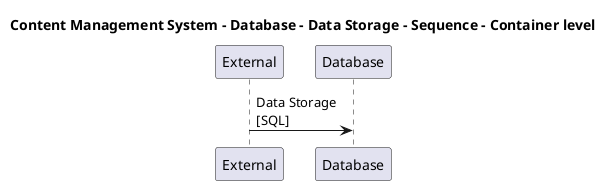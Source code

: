 @startuml

title Content Management System - Database - Data Storage - Sequence - Container level

participant "External" as C4InterFlow.SoftwareSystems.ExternalSystem
participant "Database" as ContentManagementSystem.SoftwareSystems.Database

C4InterFlow.SoftwareSystems.ExternalSystem -> ContentManagementSystem.SoftwareSystems.Database : Data Storage\n[SQL]


@enduml
